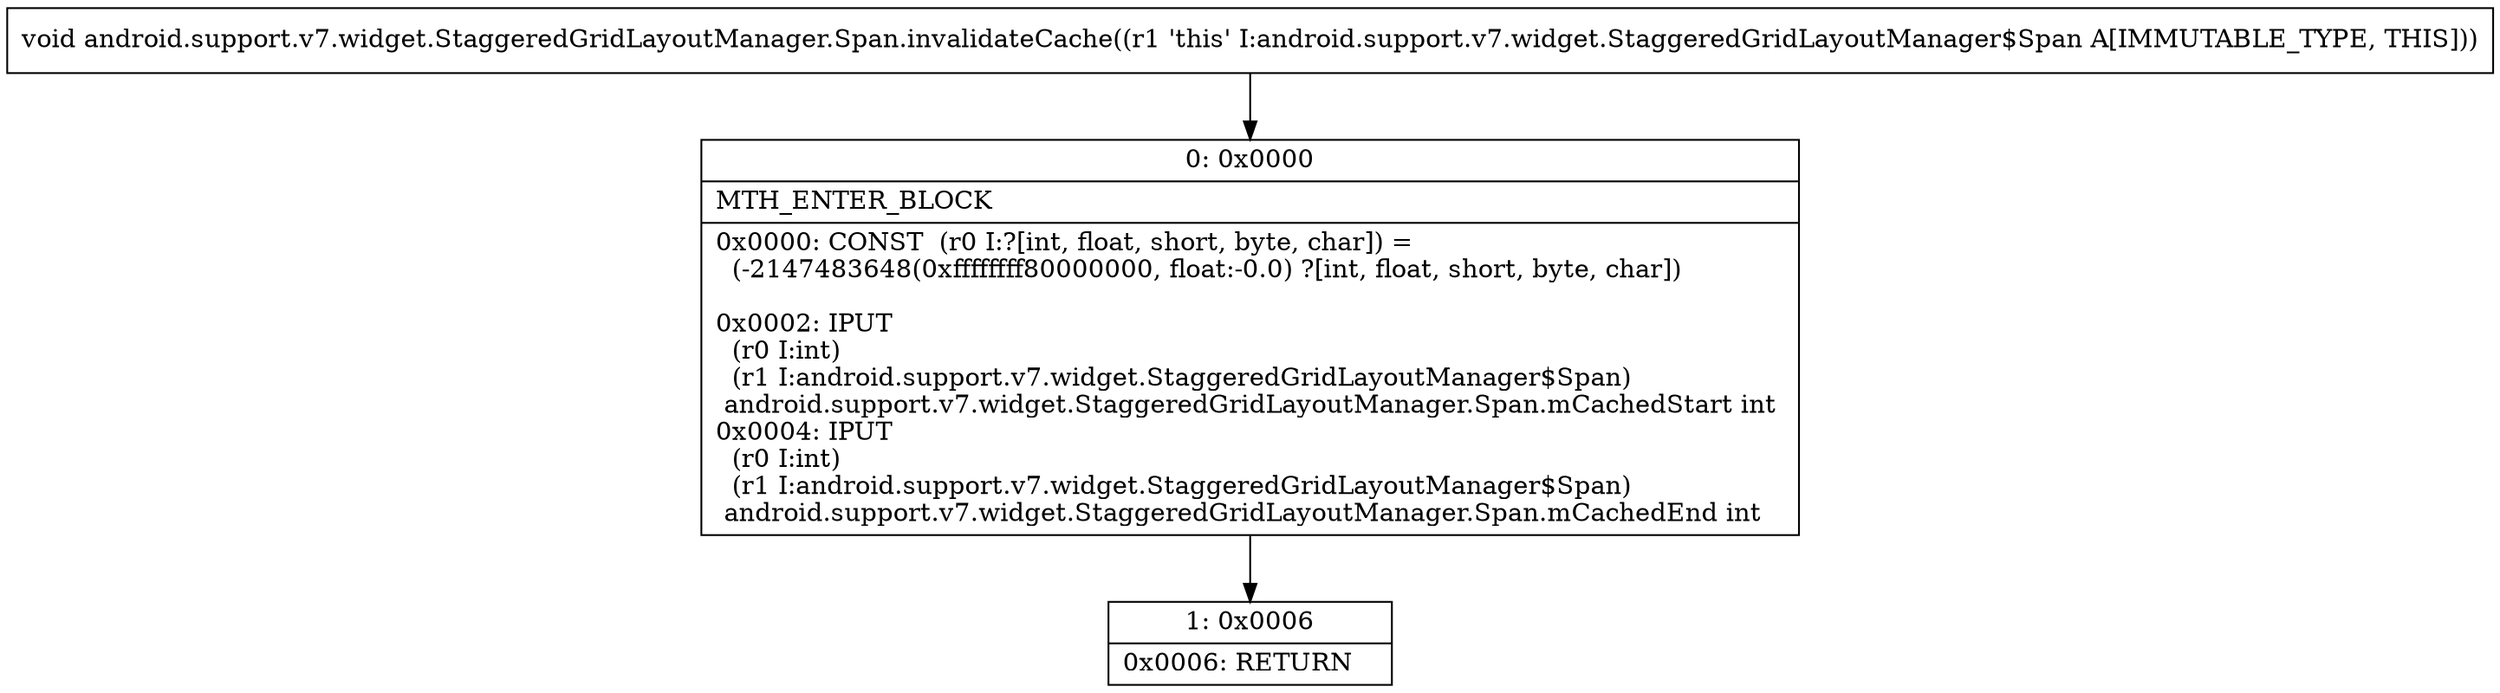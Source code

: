 digraph "CFG forandroid.support.v7.widget.StaggeredGridLayoutManager.Span.invalidateCache()V" {
Node_0 [shape=record,label="{0\:\ 0x0000|MTH_ENTER_BLOCK\l|0x0000: CONST  (r0 I:?[int, float, short, byte, char]) = \l  (\-2147483648(0xffffffff80000000, float:\-0.0) ?[int, float, short, byte, char])\l \l0x0002: IPUT  \l  (r0 I:int)\l  (r1 I:android.support.v7.widget.StaggeredGridLayoutManager$Span)\l android.support.v7.widget.StaggeredGridLayoutManager.Span.mCachedStart int \l0x0004: IPUT  \l  (r0 I:int)\l  (r1 I:android.support.v7.widget.StaggeredGridLayoutManager$Span)\l android.support.v7.widget.StaggeredGridLayoutManager.Span.mCachedEnd int \l}"];
Node_1 [shape=record,label="{1\:\ 0x0006|0x0006: RETURN   \l}"];
MethodNode[shape=record,label="{void android.support.v7.widget.StaggeredGridLayoutManager.Span.invalidateCache((r1 'this' I:android.support.v7.widget.StaggeredGridLayoutManager$Span A[IMMUTABLE_TYPE, THIS])) }"];
MethodNode -> Node_0;
Node_0 -> Node_1;
}

